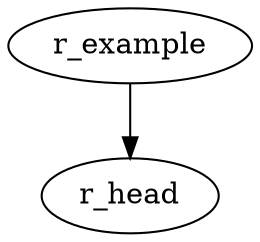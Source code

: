 /* Created by igraph 0.10.13-126-g31c4e6ffc */
digraph {
  0 [
    label=r_example
  ];
  1 [
    label=r_head
  ];

  0 -> 1;
}
